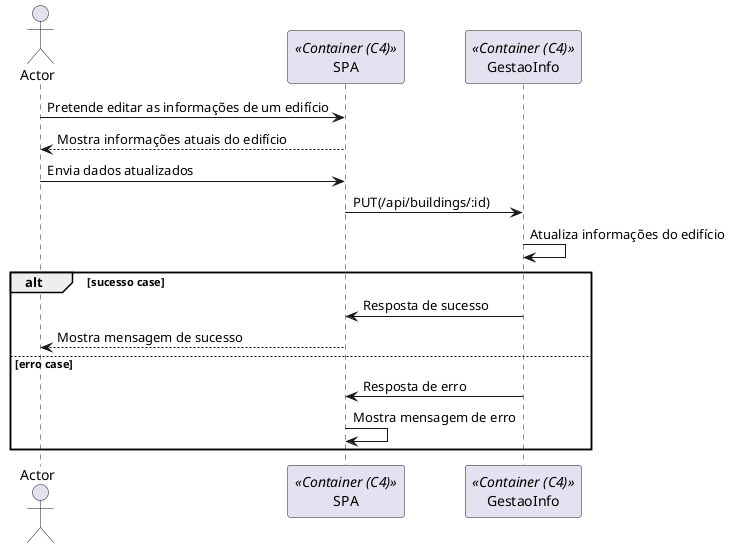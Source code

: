 @startuml

actor Actor as Actor
participant "SPA" as Container <<Container (C4)>>
participant "GestaoInfo" as Armazem <<Container (C4)>>

Actor -> Container: Pretende editar as informações de um edifício
Container --> Actor: Mostra informações atuais do edifício

Actor -> Container: Envia dados atualizados

Container -> Armazem: PUT(/api/buildings/:id)
Armazem -> Armazem: Atualiza informações do edifício

alt sucesso case
    Armazem -> Container: Resposta de sucesso
    Container --> Actor: Mostra mensagem de sucesso
else erro case
    Armazem -> Container: Resposta de erro
    Container -> Container: Mostra mensagem de erro
end

@enduml
